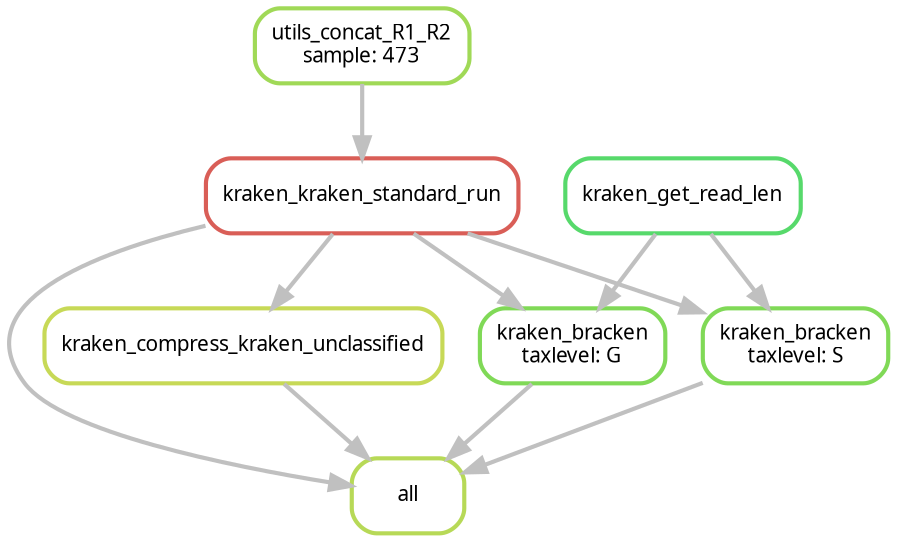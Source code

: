 digraph snakemake_dag {
    graph[bgcolor=white, margin=0];
    node[shape=box, style=rounded, fontname=sans,                 fontsize=10, penwidth=2];
    edge[penwidth=2, color=grey];
	0[label = "all", color = "0.21 0.6 0.85", style="rounded"];
	1[label = "kraken_kraken_standard_run", color = "0.01 0.6 0.85", style="rounded"];
	2[label = "utils_concat_R1_R2\nsample: 473", color = "0.24 0.6 0.85", style="rounded"];
	3[label = "kraken_compress_kraken_unclassified", color = "0.19 0.6 0.85", style="rounded"];
	4[label = "kraken_get_read_len", color = "0.36 0.6 0.85", style="rounded"];
	5[label = "kraken_bracken\ntaxlevel: G", color = "0.28 0.6 0.85", style="rounded"];
	6[label = "kraken_bracken\ntaxlevel: S", color = "0.28 0.6 0.85", style="rounded"];
	1 -> 0
	3 -> 0
	5 -> 0
	6 -> 0
	2 -> 1
	1 -> 3
	4 -> 5
	1 -> 5
	4 -> 6
	1 -> 6
}            
